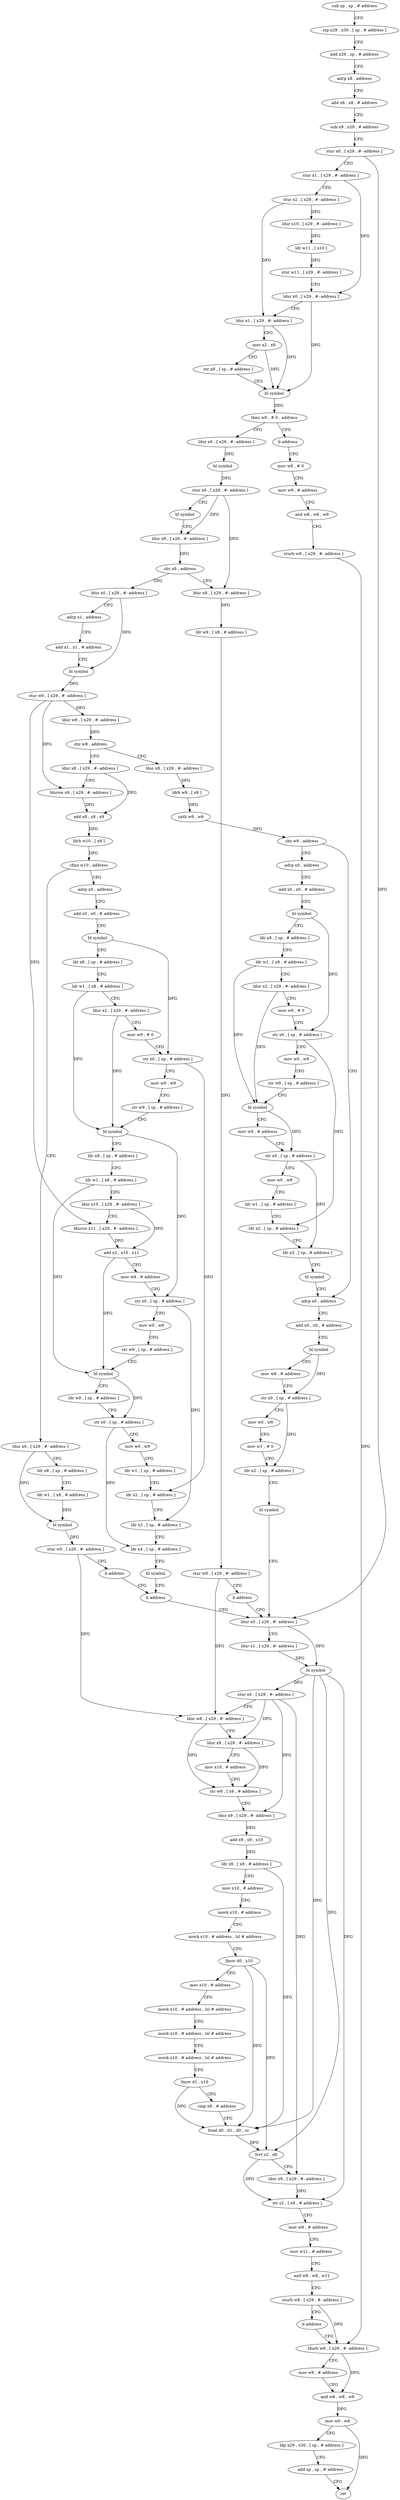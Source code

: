 digraph "func" {
"4275216" [label = "sub sp , sp , # address" ]
"4275220" [label = "stp x29 , x30 , [ sp , # address ]" ]
"4275224" [label = "add x29 , sp , # address" ]
"4275228" [label = "adrp x8 , address" ]
"4275232" [label = "add x8 , x8 , # address" ]
"4275236" [label = "sub x9 , x29 , # address" ]
"4275240" [label = "stur x0 , [ x29 , #- address ]" ]
"4275244" [label = "stur x1 , [ x29 , #- address ]" ]
"4275248" [label = "stur x2 , [ x29 , #- address ]" ]
"4275252" [label = "ldur x10 , [ x29 , #- address ]" ]
"4275256" [label = "ldr w11 , [ x10 ]" ]
"4275260" [label = "stur w11 , [ x29 , #- address ]" ]
"4275264" [label = "ldur x0 , [ x29 , #- address ]" ]
"4275268" [label = "ldur x1 , [ x29 , #- address ]" ]
"4275272" [label = "mov x2 , x9" ]
"4275276" [label = "str x8 , [ sp , # address ]" ]
"4275280" [label = "bl symbol" ]
"4275284" [label = "tbnz w0 , # 0 , address" ]
"4275292" [label = "ldur x0 , [ x29 , #- address ]" ]
"4275288" [label = "b address" ]
"4275296" [label = "bl symbol" ]
"4275300" [label = "stur x0 , [ x29 , #- address ]" ]
"4275304" [label = "bl symbol" ]
"4275308" [label = "ldur x8 , [ x29 , #- address ]" ]
"4275312" [label = "cbz x8 , address" ]
"4275332" [label = "ldur x0 , [ x29 , #- address ]" ]
"4275316" [label = "ldur x8 , [ x29 , #- address ]" ]
"4275768" [label = "mov w8 , # 0" ]
"4275336" [label = "adrp x1 , address" ]
"4275340" [label = "add x1 , x1 , # address" ]
"4275344" [label = "bl symbol" ]
"4275348" [label = "stur w0 , [ x29 , #- address ]" ]
"4275352" [label = "ldur w8 , [ x29 , #- address ]" ]
"4275356" [label = "cbz w8 , address" ]
"4275524" [label = "ldur x8 , [ x29 , #- address ]" ]
"4275360" [label = "ldur x8 , [ x29 , #- address ]" ]
"4275320" [label = "ldr w9 , [ x8 , # address ]" ]
"4275324" [label = "stur w9 , [ x29 , #- address ]" ]
"4275328" [label = "b address" ]
"4275648" [label = "ldur x0 , [ x29 , #- address ]" ]
"4275772" [label = "mov w9 , # address" ]
"4275776" [label = "and w8 , w8 , w9" ]
"4275780" [label = "sturb w8 , [ x29 , #- address ]" ]
"4275784" [label = "ldurb w8 , [ x29 , #- address ]" ]
"4275528" [label = "ldrb w9 , [ x8 ]" ]
"4275532" [label = "uxtb w9 , w9" ]
"4275536" [label = "cbz w9 , address" ]
"4275612" [label = "adrp x0 , address" ]
"4275540" [label = "adrp x0 , address" ]
"4275364" [label = "ldursw x9 , [ x29 , #- address ]" ]
"4275368" [label = "add x8 , x8 , x9" ]
"4275372" [label = "ldrb w10 , [ x8 ]" ]
"4275376" [label = "cbnz w10 , address" ]
"4275404" [label = "adrp x0 , address" ]
"4275380" [label = "ldur x0 , [ x29 , #- address ]" ]
"4275652" [label = "ldur x1 , [ x29 , #- address ]" ]
"4275656" [label = "bl symbol" ]
"4275660" [label = "stur x0 , [ x29 , #- address ]" ]
"4275664" [label = "ldur w8 , [ x29 , #- address ]" ]
"4275668" [label = "ldur x9 , [ x29 , #- address ]" ]
"4275672" [label = "mov x10 , # address" ]
"4275676" [label = "str w8 , [ x9 , # address ]" ]
"4275680" [label = "ldur x9 , [ x29 , #- address ]" ]
"4275684" [label = "add x9 , x9 , x10" ]
"4275688" [label = "ldr x9 , [ x9 , # address ]" ]
"4275692" [label = "mov x10 , # address" ]
"4275696" [label = "movk x10 , # address" ]
"4275700" [label = "movk x10 , # address , lsl # address" ]
"4275704" [label = "fmov d0 , x10" ]
"4275708" [label = "mov x10 , # address" ]
"4275712" [label = "movk x10 , # address , lsl # address" ]
"4275716" [label = "movk x10 , # address , lsl # address" ]
"4275720" [label = "movk x10 , # address , lsl # address" ]
"4275724" [label = "fmov d1 , x10" ]
"4275728" [label = "cmp x9 , # address" ]
"4275732" [label = "fcsel d0 , d1 , d0 , cc" ]
"4275736" [label = "fcvt s2 , d0" ]
"4275740" [label = "ldur x9 , [ x29 , #- address ]" ]
"4275744" [label = "str s2 , [ x9 , # address ]" ]
"4275748" [label = "mov w8 , # address" ]
"4275752" [label = "mov w11 , # address" ]
"4275756" [label = "and w8 , w8 , w11" ]
"4275760" [label = "sturb w8 , [ x29 , #- address ]" ]
"4275764" [label = "b address" ]
"4275616" [label = "add x0 , x0 , # address" ]
"4275620" [label = "bl symbol" ]
"4275624" [label = "mov w8 , # address" ]
"4275628" [label = "str x0 , [ sp , # address ]" ]
"4275632" [label = "mov w0 , w8" ]
"4275636" [label = "mov w1 , # 0" ]
"4275640" [label = "ldr x2 , [ sp , # address ]" ]
"4275644" [label = "bl symbol" ]
"4275544" [label = "add x0 , x0 , # address" ]
"4275548" [label = "bl symbol" ]
"4275552" [label = "ldr x8 , [ sp , # address ]" ]
"4275556" [label = "ldr w1 , [ x8 , # address ]" ]
"4275560" [label = "ldur x2 , [ x29 , #- address ]" ]
"4275564" [label = "mov w9 , # 0" ]
"4275568" [label = "str x0 , [ sp , # address ]" ]
"4275572" [label = "mov w0 , w9" ]
"4275576" [label = "str w9 , [ sp , # address ]" ]
"4275580" [label = "bl symbol" ]
"4275584" [label = "mov w9 , # address" ]
"4275588" [label = "str x0 , [ sp , # address ]" ]
"4275592" [label = "mov w0 , w9" ]
"4275596" [label = "ldr w1 , [ sp , # address ]" ]
"4275600" [label = "ldr x2 , [ sp , # address ]" ]
"4275604" [label = "ldr x3 , [ sp , # address ]" ]
"4275608" [label = "bl symbol" ]
"4275408" [label = "add x0 , x0 , # address" ]
"4275412" [label = "bl symbol" ]
"4275416" [label = "ldr x8 , [ sp , # address ]" ]
"4275420" [label = "ldr w1 , [ x8 , # address ]" ]
"4275424" [label = "ldur x2 , [ x29 , #- address ]" ]
"4275428" [label = "mov w9 , # 0" ]
"4275432" [label = "str x0 , [ sp , # address ]" ]
"4275436" [label = "mov w0 , w9" ]
"4275440" [label = "str w9 , [ sp , # address ]" ]
"4275444" [label = "bl symbol" ]
"4275448" [label = "ldr x8 , [ sp , # address ]" ]
"4275452" [label = "ldr w1 , [ x8 , # address ]" ]
"4275456" [label = "ldur x10 , [ x29 , #- address ]" ]
"4275460" [label = "ldursw x11 , [ x29 , #- address ]" ]
"4275464" [label = "add x2 , x10 , x11" ]
"4275468" [label = "mov w9 , # address" ]
"4275472" [label = "str x0 , [ sp , # address ]" ]
"4275476" [label = "mov w0 , w9" ]
"4275480" [label = "str w9 , [ sp , # address ]" ]
"4275484" [label = "bl symbol" ]
"4275488" [label = "ldr w9 , [ sp , # address ]" ]
"4275492" [label = "str x0 , [ sp , # address ]" ]
"4275496" [label = "mov w0 , w9" ]
"4275500" [label = "ldr w1 , [ sp , # address ]" ]
"4275504" [label = "ldr x2 , [ sp , # address ]" ]
"4275508" [label = "ldr x3 , [ sp , # address ]" ]
"4275512" [label = "ldr x4 , [ sp , # address ]" ]
"4275516" [label = "bl symbol" ]
"4275520" [label = "b address" ]
"4275384" [label = "ldr x8 , [ sp , # address ]" ]
"4275388" [label = "ldr w1 , [ x8 , # address ]" ]
"4275392" [label = "bl symbol" ]
"4275396" [label = "stur w0 , [ x29 , #- address ]" ]
"4275400" [label = "b address" ]
"4275788" [label = "mov w9 , # address" ]
"4275792" [label = "and w8 , w8 , w9" ]
"4275796" [label = "mov w0 , w8" ]
"4275800" [label = "ldp x29 , x30 , [ sp , # address ]" ]
"4275804" [label = "add sp , sp , # address" ]
"4275808" [label = "ret" ]
"4275216" -> "4275220" [ label = "CFG" ]
"4275220" -> "4275224" [ label = "CFG" ]
"4275224" -> "4275228" [ label = "CFG" ]
"4275228" -> "4275232" [ label = "CFG" ]
"4275232" -> "4275236" [ label = "CFG" ]
"4275236" -> "4275240" [ label = "CFG" ]
"4275240" -> "4275244" [ label = "CFG" ]
"4275240" -> "4275648" [ label = "DFG" ]
"4275244" -> "4275248" [ label = "CFG" ]
"4275244" -> "4275264" [ label = "DFG" ]
"4275248" -> "4275252" [ label = "DFG" ]
"4275248" -> "4275268" [ label = "DFG" ]
"4275252" -> "4275256" [ label = "DFG" ]
"4275256" -> "4275260" [ label = "DFG" ]
"4275260" -> "4275264" [ label = "CFG" ]
"4275264" -> "4275268" [ label = "CFG" ]
"4275264" -> "4275280" [ label = "DFG" ]
"4275268" -> "4275272" [ label = "CFG" ]
"4275268" -> "4275280" [ label = "DFG" ]
"4275272" -> "4275276" [ label = "CFG" ]
"4275272" -> "4275280" [ label = "DFG" ]
"4275276" -> "4275280" [ label = "CFG" ]
"4275280" -> "4275284" [ label = "DFG" ]
"4275284" -> "4275292" [ label = "CFG" ]
"4275284" -> "4275288" [ label = "CFG" ]
"4275292" -> "4275296" [ label = "DFG" ]
"4275288" -> "4275768" [ label = "CFG" ]
"4275296" -> "4275300" [ label = "DFG" ]
"4275300" -> "4275304" [ label = "CFG" ]
"4275300" -> "4275308" [ label = "DFG" ]
"4275300" -> "4275316" [ label = "DFG" ]
"4275304" -> "4275308" [ label = "CFG" ]
"4275308" -> "4275312" [ label = "DFG" ]
"4275312" -> "4275332" [ label = "CFG" ]
"4275312" -> "4275316" [ label = "CFG" ]
"4275332" -> "4275336" [ label = "CFG" ]
"4275332" -> "4275344" [ label = "DFG" ]
"4275316" -> "4275320" [ label = "DFG" ]
"4275768" -> "4275772" [ label = "CFG" ]
"4275336" -> "4275340" [ label = "CFG" ]
"4275340" -> "4275344" [ label = "CFG" ]
"4275344" -> "4275348" [ label = "DFG" ]
"4275348" -> "4275352" [ label = "DFG" ]
"4275348" -> "4275364" [ label = "DFG" ]
"4275348" -> "4275460" [ label = "DFG" ]
"4275352" -> "4275356" [ label = "DFG" ]
"4275356" -> "4275524" [ label = "CFG" ]
"4275356" -> "4275360" [ label = "CFG" ]
"4275524" -> "4275528" [ label = "DFG" ]
"4275360" -> "4275364" [ label = "CFG" ]
"4275360" -> "4275368" [ label = "DFG" ]
"4275320" -> "4275324" [ label = "DFG" ]
"4275324" -> "4275328" [ label = "CFG" ]
"4275324" -> "4275664" [ label = "DFG" ]
"4275328" -> "4275648" [ label = "CFG" ]
"4275648" -> "4275652" [ label = "CFG" ]
"4275648" -> "4275656" [ label = "DFG" ]
"4275772" -> "4275776" [ label = "CFG" ]
"4275776" -> "4275780" [ label = "CFG" ]
"4275780" -> "4275784" [ label = "DFG" ]
"4275784" -> "4275788" [ label = "CFG" ]
"4275784" -> "4275792" [ label = "DFG" ]
"4275528" -> "4275532" [ label = "DFG" ]
"4275532" -> "4275536" [ label = "DFG" ]
"4275536" -> "4275612" [ label = "CFG" ]
"4275536" -> "4275540" [ label = "CFG" ]
"4275612" -> "4275616" [ label = "CFG" ]
"4275540" -> "4275544" [ label = "CFG" ]
"4275364" -> "4275368" [ label = "DFG" ]
"4275368" -> "4275372" [ label = "DFG" ]
"4275372" -> "4275376" [ label = "DFG" ]
"4275376" -> "4275404" [ label = "CFG" ]
"4275376" -> "4275380" [ label = "CFG" ]
"4275404" -> "4275408" [ label = "CFG" ]
"4275380" -> "4275384" [ label = "CFG" ]
"4275380" -> "4275392" [ label = "DFG" ]
"4275652" -> "4275656" [ label = "DFG" ]
"4275656" -> "4275660" [ label = "DFG" ]
"4275656" -> "4275732" [ label = "DFG" ]
"4275656" -> "4275736" [ label = "DFG" ]
"4275656" -> "4275744" [ label = "DFG" ]
"4275660" -> "4275664" [ label = "CFG" ]
"4275660" -> "4275668" [ label = "DFG" ]
"4275660" -> "4275680" [ label = "DFG" ]
"4275660" -> "4275740" [ label = "DFG" ]
"4275664" -> "4275668" [ label = "CFG" ]
"4275664" -> "4275676" [ label = "DFG" ]
"4275668" -> "4275672" [ label = "CFG" ]
"4275668" -> "4275676" [ label = "DFG" ]
"4275672" -> "4275676" [ label = "CFG" ]
"4275676" -> "4275680" [ label = "CFG" ]
"4275680" -> "4275684" [ label = "DFG" ]
"4275684" -> "4275688" [ label = "DFG" ]
"4275688" -> "4275692" [ label = "CFG" ]
"4275688" -> "4275732" [ label = "DFG" ]
"4275692" -> "4275696" [ label = "CFG" ]
"4275696" -> "4275700" [ label = "CFG" ]
"4275700" -> "4275704" [ label = "CFG" ]
"4275704" -> "4275708" [ label = "CFG" ]
"4275704" -> "4275732" [ label = "DFG" ]
"4275704" -> "4275736" [ label = "DFG" ]
"4275708" -> "4275712" [ label = "CFG" ]
"4275712" -> "4275716" [ label = "CFG" ]
"4275716" -> "4275720" [ label = "CFG" ]
"4275720" -> "4275724" [ label = "CFG" ]
"4275724" -> "4275728" [ label = "CFG" ]
"4275724" -> "4275732" [ label = "DFG" ]
"4275728" -> "4275732" [ label = "CFG" ]
"4275732" -> "4275736" [ label = "DFG" ]
"4275736" -> "4275740" [ label = "CFG" ]
"4275736" -> "4275744" [ label = "DFG" ]
"4275740" -> "4275744" [ label = "DFG" ]
"4275744" -> "4275748" [ label = "CFG" ]
"4275748" -> "4275752" [ label = "CFG" ]
"4275752" -> "4275756" [ label = "CFG" ]
"4275756" -> "4275760" [ label = "CFG" ]
"4275760" -> "4275764" [ label = "CFG" ]
"4275760" -> "4275784" [ label = "DFG" ]
"4275764" -> "4275784" [ label = "CFG" ]
"4275616" -> "4275620" [ label = "CFG" ]
"4275620" -> "4275624" [ label = "CFG" ]
"4275620" -> "4275628" [ label = "DFG" ]
"4275624" -> "4275628" [ label = "CFG" ]
"4275628" -> "4275632" [ label = "CFG" ]
"4275628" -> "4275640" [ label = "DFG" ]
"4275632" -> "4275636" [ label = "CFG" ]
"4275636" -> "4275640" [ label = "CFG" ]
"4275640" -> "4275644" [ label = "CFG" ]
"4275644" -> "4275648" [ label = "CFG" ]
"4275544" -> "4275548" [ label = "CFG" ]
"4275548" -> "4275552" [ label = "CFG" ]
"4275548" -> "4275568" [ label = "DFG" ]
"4275552" -> "4275556" [ label = "CFG" ]
"4275556" -> "4275560" [ label = "CFG" ]
"4275556" -> "4275580" [ label = "DFG" ]
"4275560" -> "4275564" [ label = "CFG" ]
"4275560" -> "4275580" [ label = "DFG" ]
"4275564" -> "4275568" [ label = "CFG" ]
"4275568" -> "4275572" [ label = "CFG" ]
"4275568" -> "4275600" [ label = "DFG" ]
"4275572" -> "4275576" [ label = "CFG" ]
"4275576" -> "4275580" [ label = "CFG" ]
"4275580" -> "4275584" [ label = "CFG" ]
"4275580" -> "4275588" [ label = "DFG" ]
"4275584" -> "4275588" [ label = "CFG" ]
"4275588" -> "4275592" [ label = "CFG" ]
"4275588" -> "4275604" [ label = "DFG" ]
"4275592" -> "4275596" [ label = "CFG" ]
"4275596" -> "4275600" [ label = "CFG" ]
"4275600" -> "4275604" [ label = "CFG" ]
"4275604" -> "4275608" [ label = "CFG" ]
"4275608" -> "4275612" [ label = "CFG" ]
"4275408" -> "4275412" [ label = "CFG" ]
"4275412" -> "4275416" [ label = "CFG" ]
"4275412" -> "4275432" [ label = "DFG" ]
"4275416" -> "4275420" [ label = "CFG" ]
"4275420" -> "4275424" [ label = "CFG" ]
"4275420" -> "4275444" [ label = "DFG" ]
"4275424" -> "4275428" [ label = "CFG" ]
"4275424" -> "4275444" [ label = "DFG" ]
"4275428" -> "4275432" [ label = "CFG" ]
"4275432" -> "4275436" [ label = "CFG" ]
"4275432" -> "4275504" [ label = "DFG" ]
"4275436" -> "4275440" [ label = "CFG" ]
"4275440" -> "4275444" [ label = "CFG" ]
"4275444" -> "4275448" [ label = "CFG" ]
"4275444" -> "4275472" [ label = "DFG" ]
"4275448" -> "4275452" [ label = "CFG" ]
"4275452" -> "4275456" [ label = "CFG" ]
"4275452" -> "4275484" [ label = "DFG" ]
"4275456" -> "4275460" [ label = "CFG" ]
"4275456" -> "4275464" [ label = "DFG" ]
"4275460" -> "4275464" [ label = "DFG" ]
"4275464" -> "4275468" [ label = "CFG" ]
"4275464" -> "4275484" [ label = "DFG" ]
"4275468" -> "4275472" [ label = "CFG" ]
"4275472" -> "4275476" [ label = "CFG" ]
"4275472" -> "4275508" [ label = "DFG" ]
"4275476" -> "4275480" [ label = "CFG" ]
"4275480" -> "4275484" [ label = "CFG" ]
"4275484" -> "4275488" [ label = "CFG" ]
"4275484" -> "4275492" [ label = "DFG" ]
"4275488" -> "4275492" [ label = "CFG" ]
"4275492" -> "4275496" [ label = "CFG" ]
"4275492" -> "4275512" [ label = "DFG" ]
"4275496" -> "4275500" [ label = "CFG" ]
"4275500" -> "4275504" [ label = "CFG" ]
"4275504" -> "4275508" [ label = "CFG" ]
"4275508" -> "4275512" [ label = "CFG" ]
"4275512" -> "4275516" [ label = "CFG" ]
"4275516" -> "4275520" [ label = "CFG" ]
"4275520" -> "4275648" [ label = "CFG" ]
"4275384" -> "4275388" [ label = "CFG" ]
"4275388" -> "4275392" [ label = "DFG" ]
"4275392" -> "4275396" [ label = "DFG" ]
"4275396" -> "4275400" [ label = "CFG" ]
"4275396" -> "4275664" [ label = "DFG" ]
"4275400" -> "4275520" [ label = "CFG" ]
"4275788" -> "4275792" [ label = "CFG" ]
"4275792" -> "4275796" [ label = "DFG" ]
"4275796" -> "4275800" [ label = "CFG" ]
"4275796" -> "4275808" [ label = "DFG" ]
"4275800" -> "4275804" [ label = "CFG" ]
"4275804" -> "4275808" [ label = "CFG" ]
}
